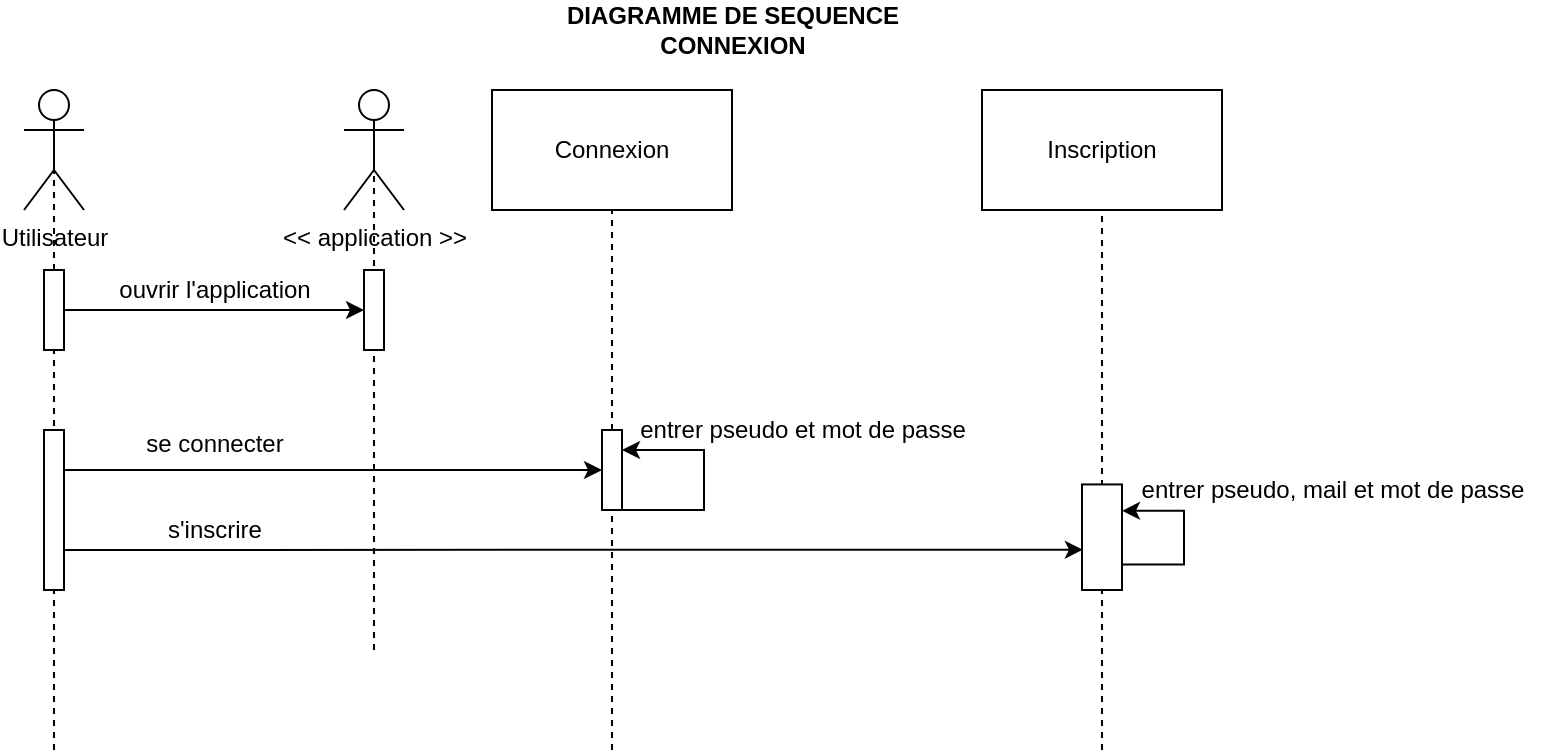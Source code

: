 <mxfile version="15.3.0" type="device"><diagram id="AM0xhpKbkET-VhJ2idW7" name="Page-1"><mxGraphModel dx="1065" dy="408" grid="1" gridSize="10" guides="1" tooltips="1" connect="1" arrows="1" fold="1" page="1" pageScale="1" pageWidth="827" pageHeight="1169" math="0" shadow="0"><root><mxCell id="0"/><mxCell id="1" parent="0"/><mxCell id="VBZJFwsdffEzWOCnubFp-8" value="" style="endArrow=none;dashed=1;html=1;entryX=0.5;entryY=0.5;entryDx=0;entryDy=0;entryPerimeter=0;startArrow=none;" edge="1" parent="1" target="VBZJFwsdffEzWOCnubFp-7"><mxGeometry width="50" height="50" relative="1" as="geometry"><mxPoint x="235" y="350" as="sourcePoint"/><mxPoint x="85.0" y="110" as="targetPoint"/></mxGeometry></mxCell><mxCell id="VBZJFwsdffEzWOCnubFp-1" value="Utilisateur" style="shape=umlActor;verticalLabelPosition=bottom;verticalAlign=top;html=1;outlineConnect=0;" vertex="1" parent="1"><mxGeometry x="60" y="70" width="30" height="60" as="geometry"/></mxCell><mxCell id="VBZJFwsdffEzWOCnubFp-3" value="" style="endArrow=none;dashed=1;html=1;entryX=0.5;entryY=0.5;entryDx=0;entryDy=0;entryPerimeter=0;" edge="1" parent="1" target="VBZJFwsdffEzWOCnubFp-1"><mxGeometry width="50" height="50" relative="1" as="geometry"><mxPoint x="75" y="400" as="sourcePoint"/><mxPoint x="110" y="280" as="targetPoint"/></mxGeometry></mxCell><mxCell id="VBZJFwsdffEzWOCnubFp-2" value="" style="rounded=0;whiteSpace=wrap;html=1;" vertex="1" parent="1"><mxGeometry x="70" y="160" width="10" height="40" as="geometry"/></mxCell><mxCell id="VBZJFwsdffEzWOCnubFp-4" value="" style="endArrow=classic;html=1;exitX=1;exitY=0.333;exitDx=0;exitDy=0;exitPerimeter=0;" edge="1" parent="1"><mxGeometry width="50" height="50" relative="1" as="geometry"><mxPoint x="80" y="179.98" as="sourcePoint"/><mxPoint x="230" y="180" as="targetPoint"/></mxGeometry></mxCell><mxCell id="VBZJFwsdffEzWOCnubFp-6" value="ouvrir l'application" style="text;html=1;align=center;verticalAlign=middle;resizable=0;points=[];autosize=1;strokeColor=none;fillColor=none;" vertex="1" parent="1"><mxGeometry x="100" y="160" width="110" height="20" as="geometry"/></mxCell><mxCell id="VBZJFwsdffEzWOCnubFp-7" value="&amp;lt;&amp;lt; application &amp;gt;&amp;gt;" style="shape=umlActor;verticalLabelPosition=bottom;verticalAlign=top;html=1;outlineConnect=0;" vertex="1" parent="1"><mxGeometry x="220" y="70" width="30" height="60" as="geometry"/></mxCell><mxCell id="VBZJFwsdffEzWOCnubFp-10" value="" style="rounded=0;whiteSpace=wrap;html=1;" vertex="1" parent="1"><mxGeometry x="230" y="160" width="10" height="40" as="geometry"/></mxCell><mxCell id="VBZJFwsdffEzWOCnubFp-11" value="Connexion" style="rounded=0;whiteSpace=wrap;html=1;" vertex="1" parent="1"><mxGeometry x="294" y="70" width="120" height="60" as="geometry"/></mxCell><mxCell id="VBZJFwsdffEzWOCnubFp-12" value="" style="endArrow=none;dashed=1;html=1;entryX=0.5;entryY=1;entryDx=0;entryDy=0;startArrow=none;" edge="1" parent="1" source="JyncEitehn_fcY9Y_TbM-10" target="VBZJFwsdffEzWOCnubFp-11"><mxGeometry width="50" height="50" relative="1" as="geometry"><mxPoint x="354" y="580" as="sourcePoint"/><mxPoint x="245" y="110" as="targetPoint"/></mxGeometry></mxCell><mxCell id="VBZJFwsdffEzWOCnubFp-15" value="se connecter" style="text;html=1;align=center;verticalAlign=middle;resizable=0;points=[];autosize=1;strokeColor=none;fillColor=none;" vertex="1" parent="1"><mxGeometry x="115" y="237.21" width="80" height="20" as="geometry"/></mxCell><mxCell id="VBZJFwsdffEzWOCnubFp-17" value="s'inscrire" style="text;html=1;align=center;verticalAlign=middle;resizable=0;points=[];autosize=1;strokeColor=none;fillColor=none;" vertex="1" parent="1"><mxGeometry x="125" y="280" width="60" height="20" as="geometry"/></mxCell><mxCell id="VBZJFwsdffEzWOCnubFp-18" value="" style="rounded=0;whiteSpace=wrap;html=1;" vertex="1" parent="1"><mxGeometry x="70" y="240" width="10" height="80" as="geometry"/></mxCell><mxCell id="JyncEitehn_fcY9Y_TbM-4" value="" style="endArrow=classic;html=1;exitX=1;exitY=0.25;exitDx=0;exitDy=0;entryX=0;entryY=0.5;entryDx=0;entryDy=0;" edge="1" parent="1" source="VBZJFwsdffEzWOCnubFp-18" target="JyncEitehn_fcY9Y_TbM-10"><mxGeometry width="50" height="50" relative="1" as="geometry"><mxPoint x="80.0" y="267.21" as="sourcePoint"/><mxPoint x="330" y="257" as="targetPoint"/></mxGeometry></mxCell><mxCell id="JyncEitehn_fcY9Y_TbM-9" value="" style="endArrow=classic;html=1;exitX=1;exitY=0.75;exitDx=0;exitDy=0;entryX=0.022;entryY=0.618;entryDx=0;entryDy=0;entryPerimeter=0;" edge="1" parent="1" source="VBZJFwsdffEzWOCnubFp-18" target="JyncEitehn_fcY9Y_TbM-31"><mxGeometry width="50" height="50" relative="1" as="geometry"><mxPoint x="110" y="350" as="sourcePoint"/><mxPoint x="610" y="287" as="targetPoint"/></mxGeometry></mxCell><mxCell id="JyncEitehn_fcY9Y_TbM-18" style="edgeStyle=orthogonalEdgeStyle;rounded=0;orthogonalLoop=1;jettySize=auto;html=1;exitX=1;exitY=0.25;exitDx=0;exitDy=0;entryX=1;entryY=0.25;entryDx=0;entryDy=0;" edge="1" parent="1" source="JyncEitehn_fcY9Y_TbM-10" target="JyncEitehn_fcY9Y_TbM-10"><mxGeometry relative="1" as="geometry"><mxPoint x="430" y="240" as="targetPoint"/><Array as="points"><mxPoint x="359" y="280"/><mxPoint x="400" y="280"/><mxPoint x="400" y="250"/></Array></mxGeometry></mxCell><mxCell id="JyncEitehn_fcY9Y_TbM-10" value="" style="rounded=0;whiteSpace=wrap;html=1;" vertex="1" parent="1"><mxGeometry x="349" y="240" width="10" height="40" as="geometry"/></mxCell><mxCell id="JyncEitehn_fcY9Y_TbM-11" value="" style="endArrow=none;dashed=1;html=1;entryX=0.5;entryY=1;entryDx=0;entryDy=0;" edge="1" parent="1" target="JyncEitehn_fcY9Y_TbM-10"><mxGeometry width="50" height="50" relative="1" as="geometry"><mxPoint x="354" y="400" as="sourcePoint"/><mxPoint x="354" y="130.0" as="targetPoint"/></mxGeometry></mxCell><mxCell id="JyncEitehn_fcY9Y_TbM-19" value="entrer pseudo et mot de passe" style="text;html=1;align=center;verticalAlign=middle;resizable=0;points=[];autosize=1;strokeColor=none;fillColor=none;" vertex="1" parent="1"><mxGeometry x="359" y="230" width="180" height="20" as="geometry"/></mxCell><mxCell id="JyncEitehn_fcY9Y_TbM-20" value="Inscription" style="rounded=0;whiteSpace=wrap;html=1;" vertex="1" parent="1"><mxGeometry x="539" y="70" width="120" height="60" as="geometry"/></mxCell><mxCell id="JyncEitehn_fcY9Y_TbM-21" value="" style="endArrow=none;dashed=1;html=1;entryX=0.5;entryY=1;entryDx=0;entryDy=0;startArrow=none;" edge="1" parent="1" target="JyncEitehn_fcY9Y_TbM-20"><mxGeometry width="50" height="50" relative="1" as="geometry"><mxPoint x="599" y="400" as="sourcePoint"/><mxPoint x="598.5" y="130" as="targetPoint"/></mxGeometry></mxCell><mxCell id="JyncEitehn_fcY9Y_TbM-30" style="edgeStyle=orthogonalEdgeStyle;rounded=0;orthogonalLoop=1;jettySize=auto;html=1;exitX=1;exitY=0.25;exitDx=0;exitDy=0;entryX=1;entryY=0.25;entryDx=0;entryDy=0;" edge="1" parent="1" source="JyncEitehn_fcY9Y_TbM-31" target="JyncEitehn_fcY9Y_TbM-31"><mxGeometry relative="1" as="geometry"><mxPoint x="670" y="267.21" as="targetPoint"/><Array as="points"><mxPoint x="599" y="307.21"/><mxPoint x="640" y="307.21"/><mxPoint x="640" y="277.21"/></Array></mxGeometry></mxCell><mxCell id="JyncEitehn_fcY9Y_TbM-31" value="" style="rounded=0;whiteSpace=wrap;html=1;" vertex="1" parent="1"><mxGeometry x="589" y="267.21" width="20" height="52.79" as="geometry"/></mxCell><mxCell id="JyncEitehn_fcY9Y_TbM-32" value="entrer pseudo, mail et mot de passe" style="text;html=1;align=center;verticalAlign=middle;resizable=0;points=[];autosize=1;strokeColor=none;fillColor=none;" vertex="1" parent="1"><mxGeometry x="609" y="260" width="210" height="20" as="geometry"/></mxCell><mxCell id="JyncEitehn_fcY9Y_TbM-33" value="&lt;b&gt;DIAGRAMME DE SEQUENCE&lt;br&gt;CONNEXION&lt;/b&gt;" style="text;html=1;align=center;verticalAlign=middle;resizable=0;points=[];autosize=1;strokeColor=none;fillColor=none;" vertex="1" parent="1"><mxGeometry x="324" y="25" width="180" height="30" as="geometry"/></mxCell></root></mxGraphModel></diagram></mxfile>